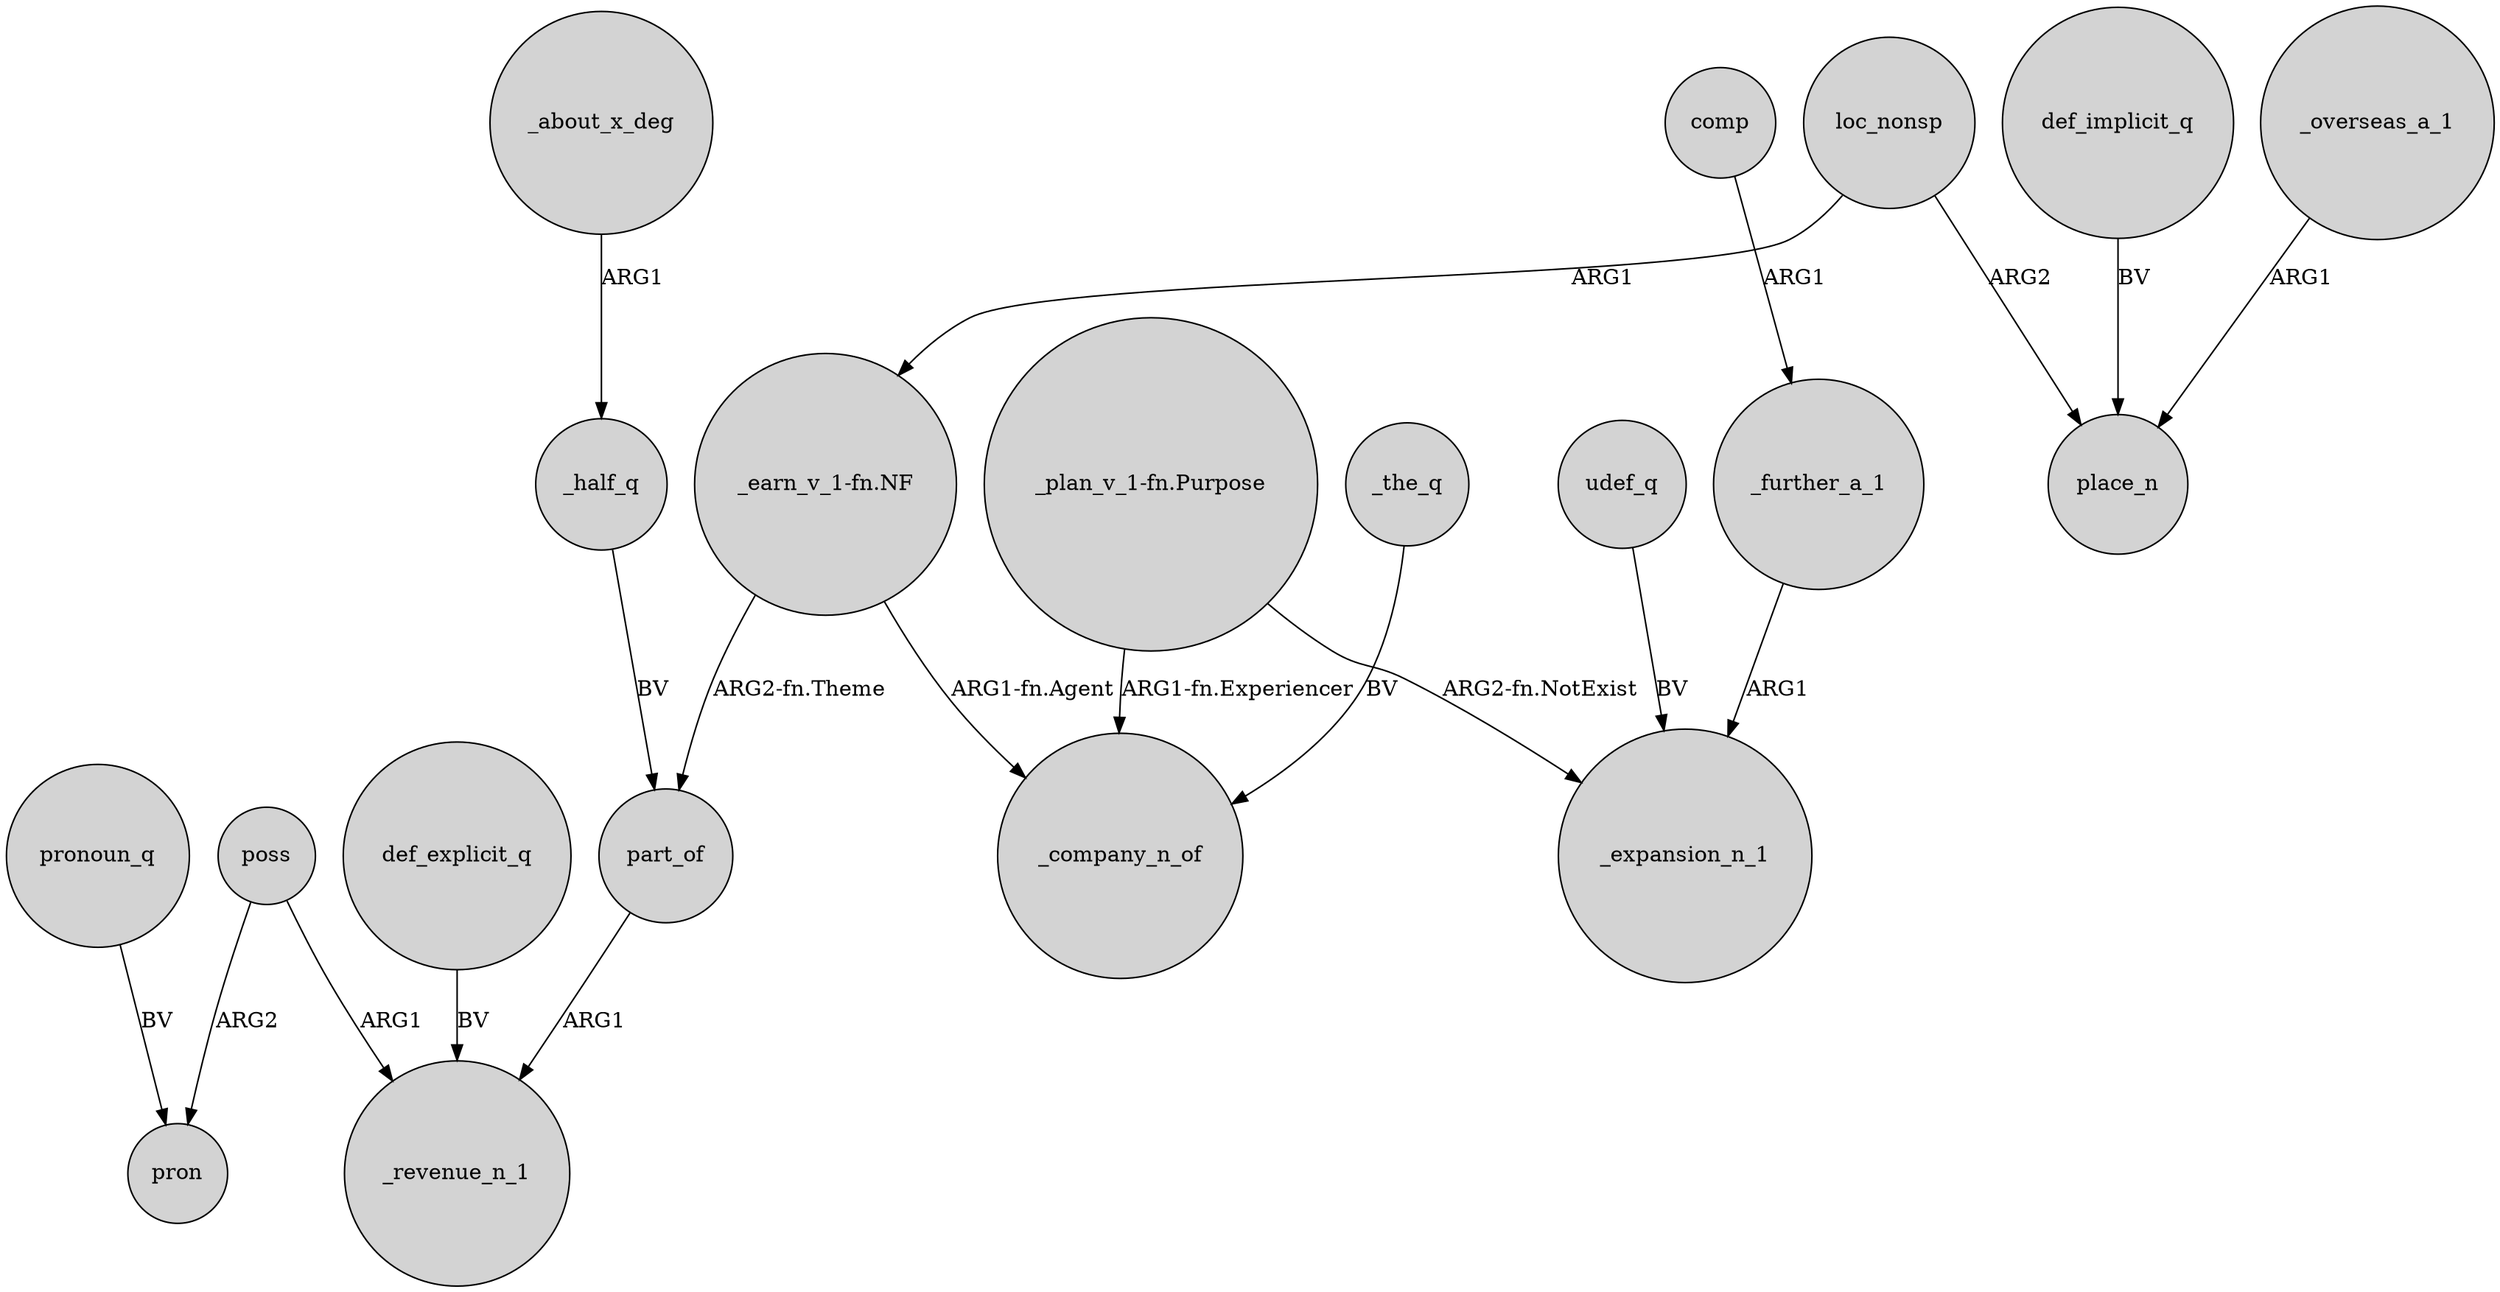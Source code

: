digraph {
	node [shape=circle style=filled]
	poss -> pron [label=ARG2]
	part_of -> _revenue_n_1 [label=ARG1]
	_about_x_deg -> _half_q [label=ARG1]
	"_earn_v_1-fn.NF" -> _company_n_of [label="ARG1-fn.Agent"]
	def_implicit_q -> place_n [label=BV]
	"_earn_v_1-fn.NF" -> part_of [label="ARG2-fn.Theme"]
	_the_q -> _company_n_of [label=BV]
	poss -> _revenue_n_1 [label=ARG1]
	pronoun_q -> pron [label=BV]
	comp -> _further_a_1 [label=ARG1]
	def_explicit_q -> _revenue_n_1 [label=BV]
	_half_q -> part_of [label=BV]
	udef_q -> _expansion_n_1 [label=BV]
	loc_nonsp -> "_earn_v_1-fn.NF" [label=ARG1]
	loc_nonsp -> place_n [label=ARG2]
	"_plan_v_1-fn.Purpose" -> _company_n_of [label="ARG1-fn.Experiencer"]
	"_plan_v_1-fn.Purpose" -> _expansion_n_1 [label="ARG2-fn.NotExist"]
	_overseas_a_1 -> place_n [label=ARG1]
	_further_a_1 -> _expansion_n_1 [label=ARG1]
}
